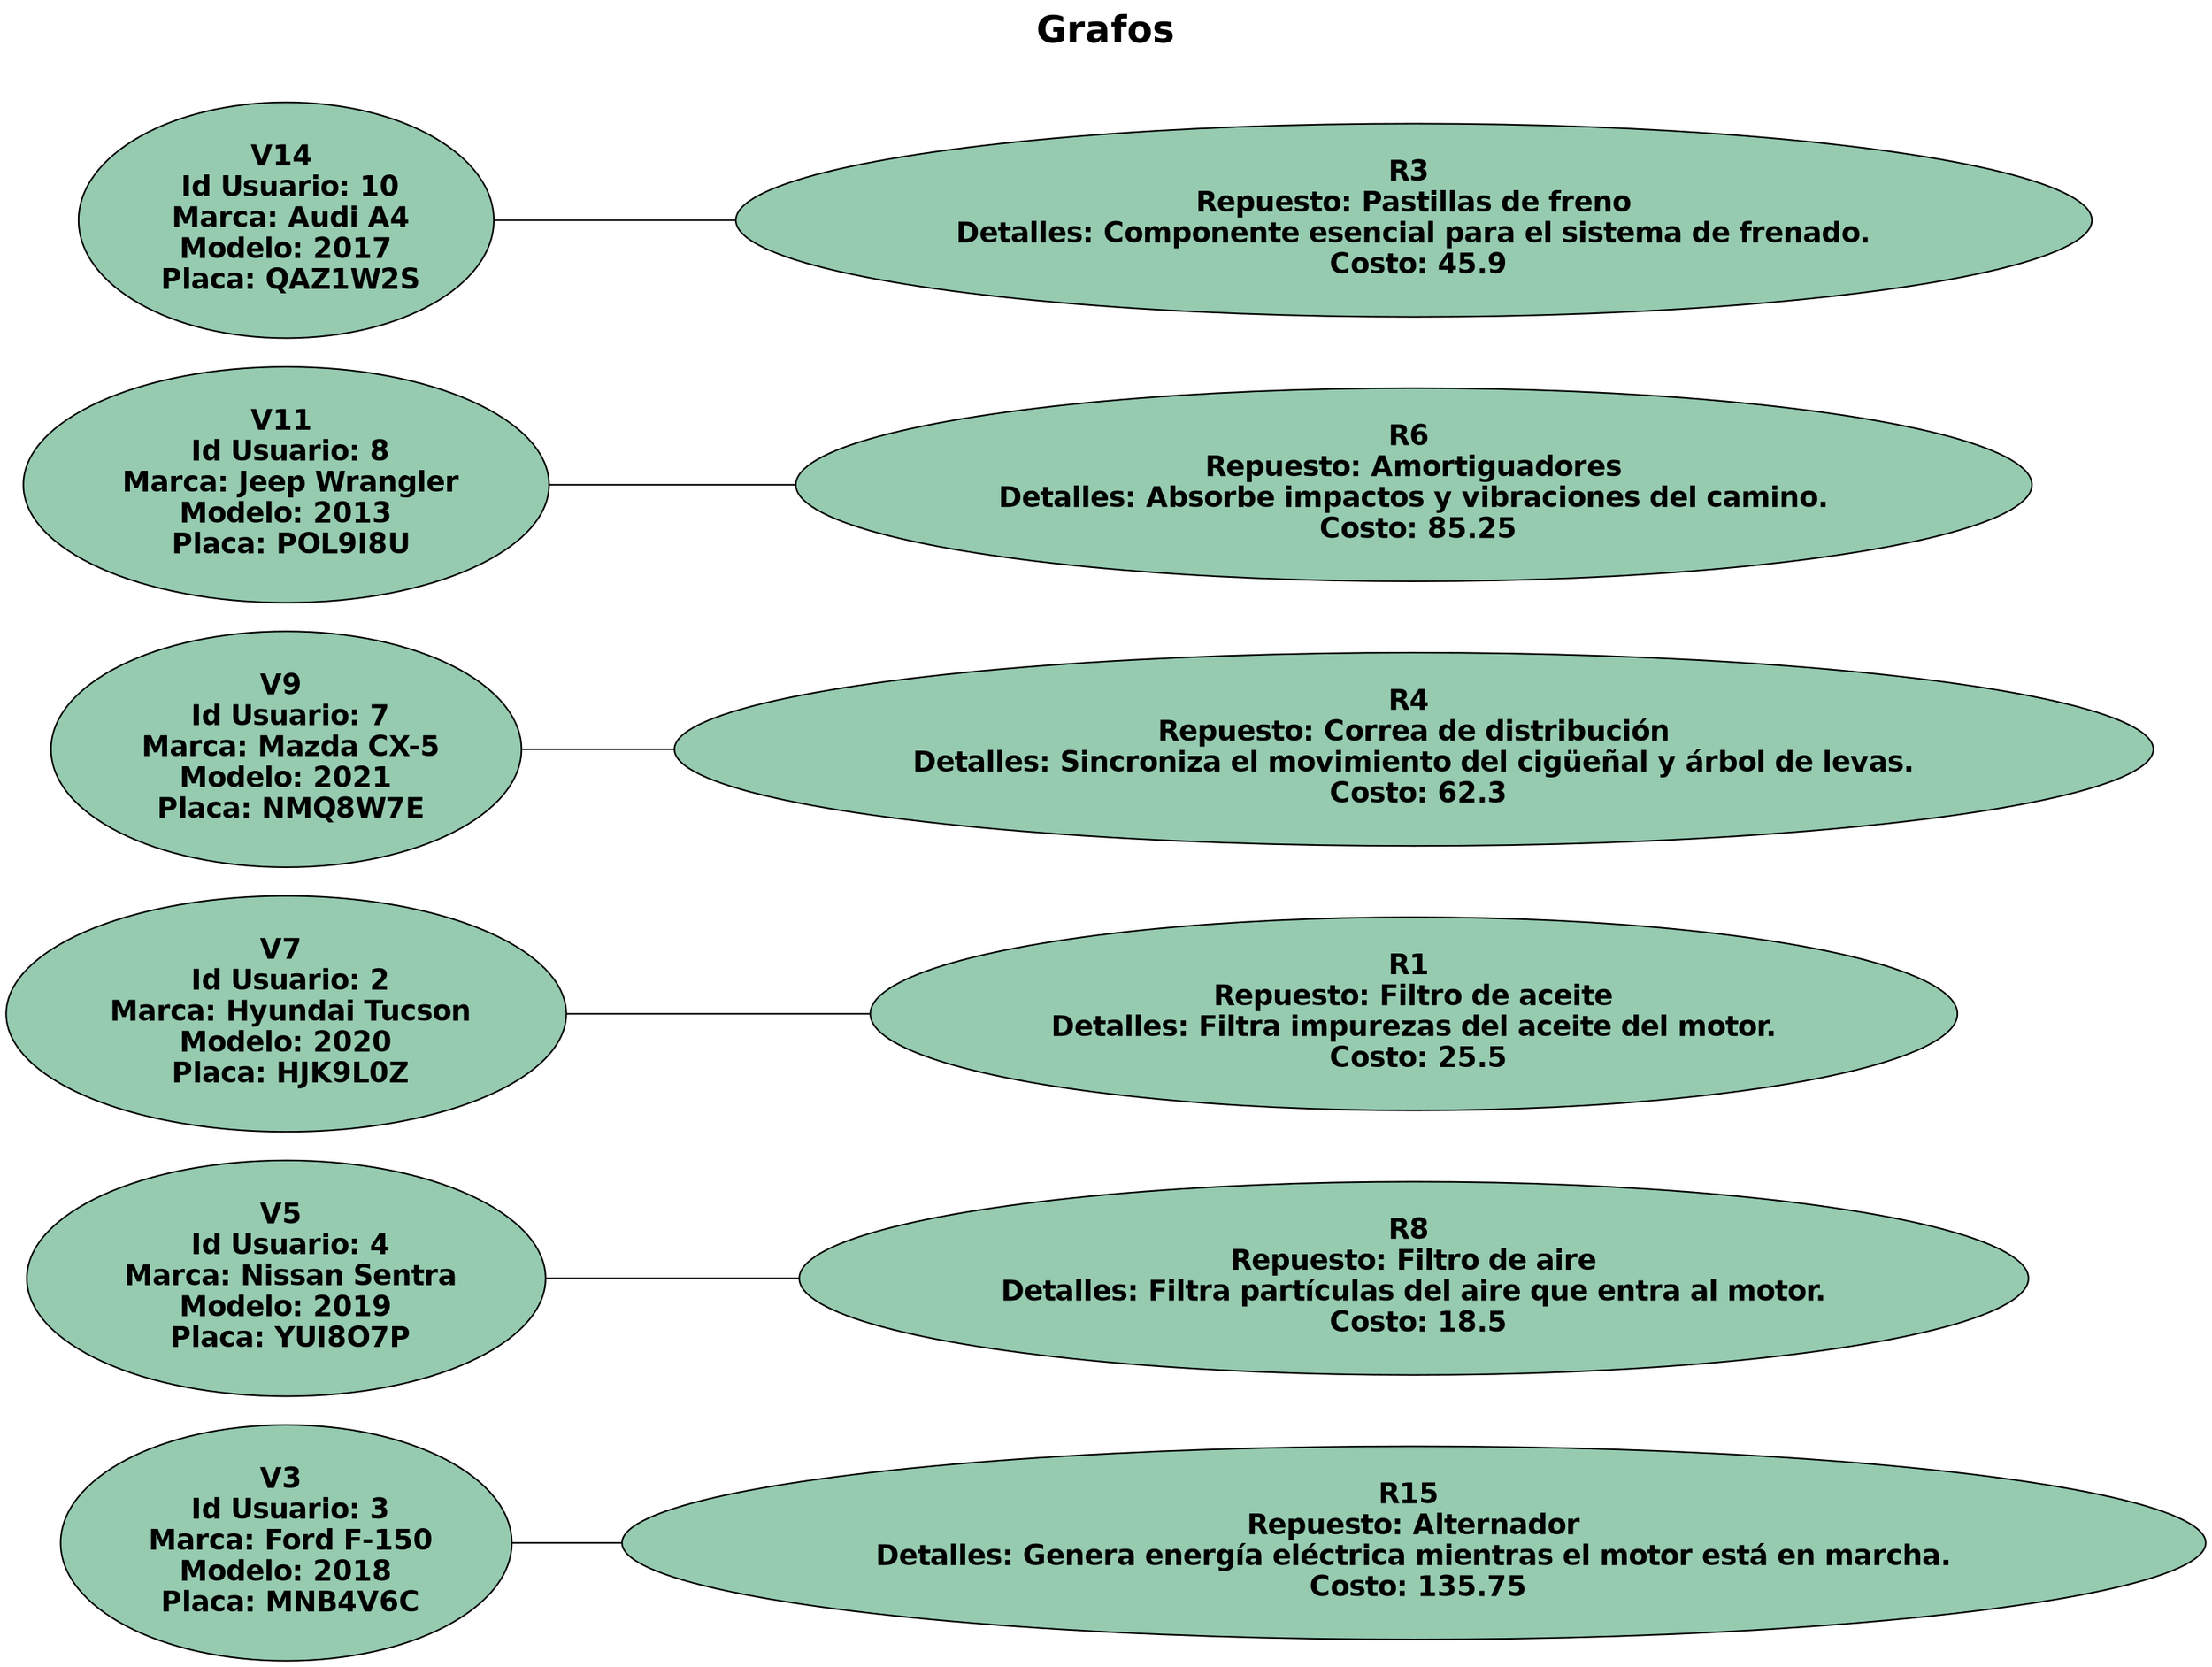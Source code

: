 graph G {
rankdir ="LR";
label = "Grafos

";

labelloc = "t";
fontsize = 24;
fontname = "Helvetica-Bold";
V3[label="V3 
 Id Usuario: 3
 Marca: Ford F-150
 Modelo: 2018 
 Placa: MNB4V6C"  style="filled" fillcolor="#96cbb0" fontname="Helvetica-Bold" fontsize = 18];
R15 [label="R15 
 Repuesto: Alternador 
 Detalles: Genera energía eléctrica mientras el motor está en marcha. 
 Costo: 135.75"   style="filled" fillcolor="#96cbb0" fontname="Helvetica-Bold" fontsize = 18];
V3 -- R15 [dir=normal];
V5[label="V5 
 Id Usuario: 4
 Marca: Nissan Sentra
 Modelo: 2019 
 Placa: YUI8O7P"  style="filled" fillcolor="#96cbb0" fontname="Helvetica-Bold" fontsize = 18];
R8 [label="R8 
 Repuesto: Filtro de aire 
 Detalles: Filtra partículas del aire que entra al motor. 
 Costo: 18.5"   style="filled" fillcolor="#96cbb0" fontname="Helvetica-Bold" fontsize = 18];
V5 -- R8 [dir=normal];
V7[label="V7 
 Id Usuario: 2
 Marca: Hyundai Tucson
 Modelo: 2020 
 Placa: HJK9L0Z"  style="filled" fillcolor="#96cbb0" fontname="Helvetica-Bold" fontsize = 18];
R1 [label="R1 
 Repuesto: Filtro de aceite 
 Detalles: Filtra impurezas del aceite del motor. 
 Costo: 25.5"   style="filled" fillcolor="#96cbb0" fontname="Helvetica-Bold" fontsize = 18];
V7 -- R1 [dir=normal];
V9[label="V9 
 Id Usuario: 7
 Marca: Mazda CX-5
 Modelo: 2021 
 Placa: NMQ8W7E"  style="filled" fillcolor="#96cbb0" fontname="Helvetica-Bold" fontsize = 18];
R4 [label="R4 
 Repuesto: Correa de distribución 
 Detalles: Sincroniza el movimiento del cigüeñal y árbol de levas. 
 Costo: 62.3"   style="filled" fillcolor="#96cbb0" fontname="Helvetica-Bold" fontsize = 18];
V9 -- R4 [dir=normal];
V11[label="V11 
 Id Usuario: 8
 Marca: Jeep Wrangler
 Modelo: 2013 
 Placa: POL9I8U"  style="filled" fillcolor="#96cbb0" fontname="Helvetica-Bold" fontsize = 18];
R6 [label="R6 
 Repuesto: Amortiguadores 
 Detalles: Absorbe impactos y vibraciones del camino. 
 Costo: 85.25"   style="filled" fillcolor="#96cbb0" fontname="Helvetica-Bold" fontsize = 18];
V11 -- R6 [dir=normal];
V14[label="V14 
 Id Usuario: 10
 Marca: Audi A4
 Modelo: 2017 
 Placa: QAZ1W2S"  style="filled" fillcolor="#96cbb0" fontname="Helvetica-Bold" fontsize = 18];
R3 [label="R3 
 Repuesto: Pastillas de freno 
 Detalles: Componente esencial para el sistema de frenado. 
 Costo: 45.9"   style="filled" fillcolor="#96cbb0" fontname="Helvetica-Bold" fontsize = 18];
V14 -- R3 [dir=normal];
}
